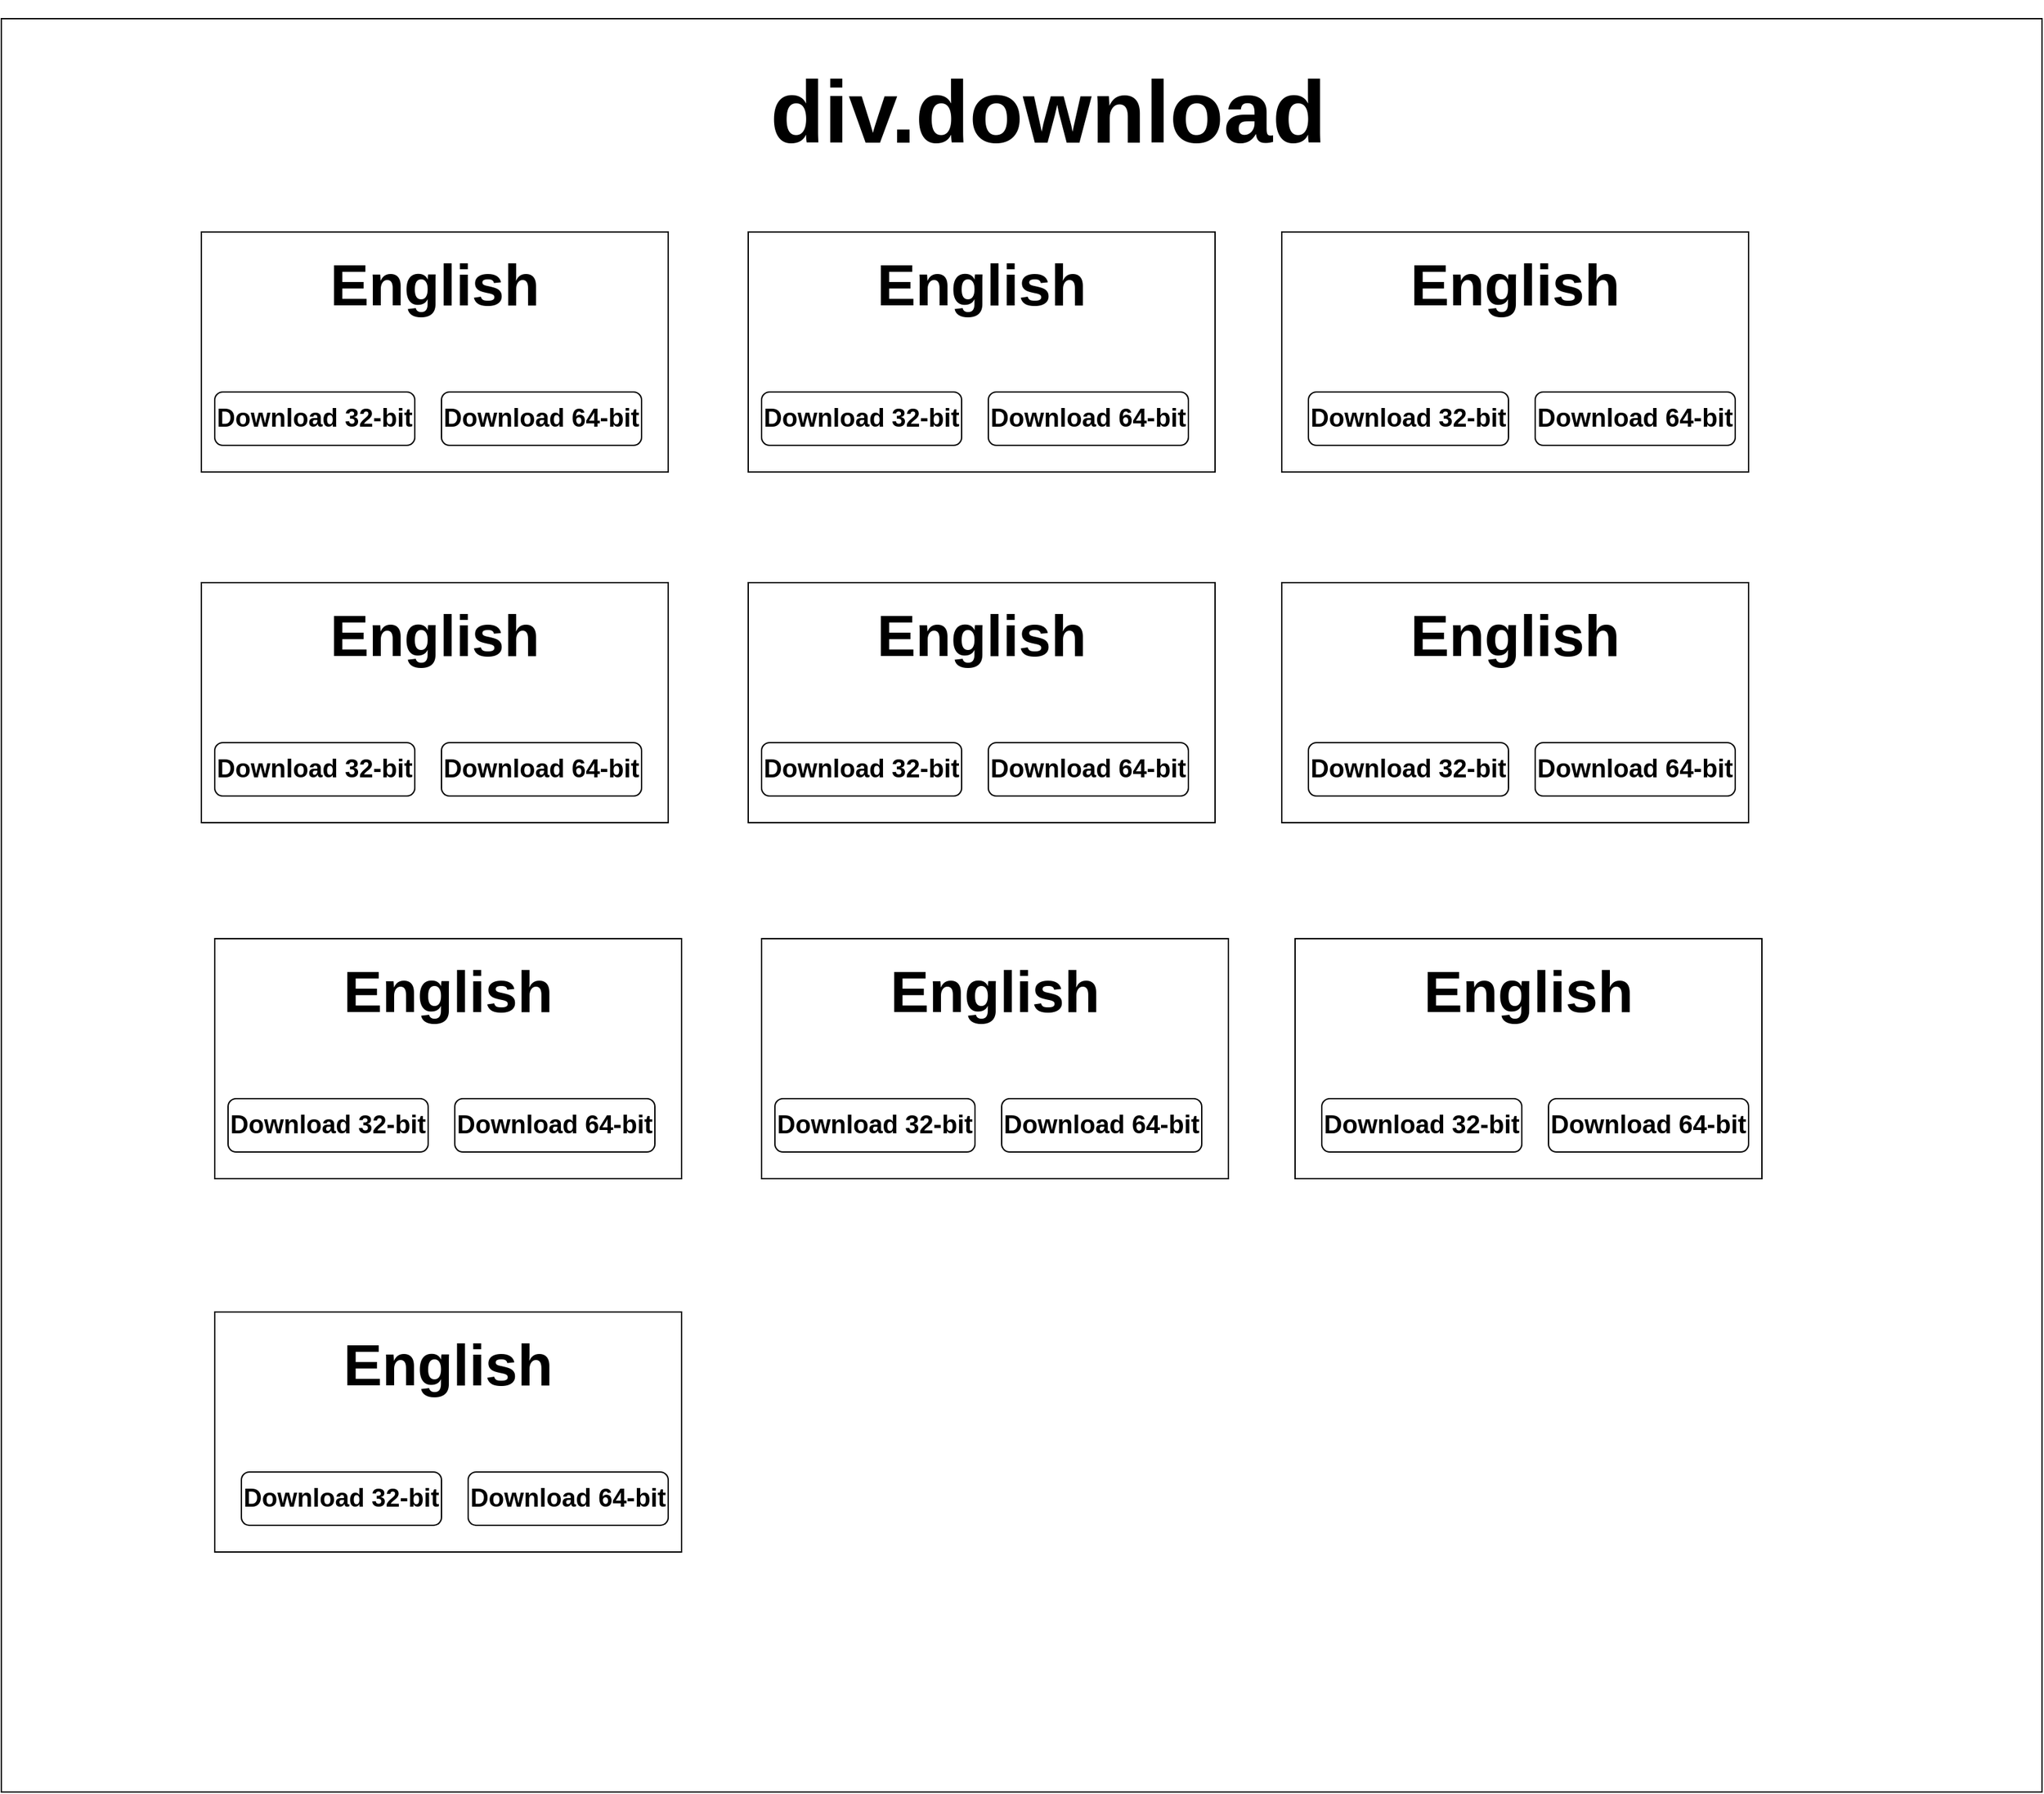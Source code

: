 <mxfile version="22.1.0" type="github">
  <diagram name="Page-1" id="rAink26EUK1kWFLHvjcu">
    <mxGraphModel dx="3470" dy="1183" grid="1" gridSize="10" guides="1" tooltips="1" connect="1" arrows="1" fold="1" page="1" pageScale="1" pageWidth="1100" pageHeight="850" math="0" shadow="0">
      <root>
        <mxCell id="0" />
        <mxCell id="1" parent="0" />
        <mxCell id="QPd9SaOT8a-m1l_33nVP-1" value="" style="rounded=0;whiteSpace=wrap;html=1;" parent="1" vertex="1">
          <mxGeometry x="180" y="60" width="1530" height="1330" as="geometry" />
        </mxCell>
        <mxCell id="QPd9SaOT8a-m1l_33nVP-3" value="" style="rounded=0;whiteSpace=wrap;html=1;" parent="1" vertex="1">
          <mxGeometry x="330" y="220" width="350" height="180" as="geometry" />
        </mxCell>
        <mxCell id="QPd9SaOT8a-m1l_33nVP-4" value="&lt;h1&gt;div.download&lt;/h1&gt;" style="text;html=1;strokeColor=none;fillColor=none;align=center;verticalAlign=middle;whiteSpace=wrap;rounded=0;fontSize=33;" parent="1" vertex="1">
          <mxGeometry x="740" y="80" width="450" height="100" as="geometry" />
        </mxCell>
        <mxCell id="QPd9SaOT8a-m1l_33nVP-5" value="&lt;h2&gt;English&lt;/h2&gt;" style="text;html=1;strokeColor=none;fillColor=none;align=center;verticalAlign=middle;whiteSpace=wrap;rounded=0;fontSize=29;" parent="1" vertex="1">
          <mxGeometry x="405" y="230" width="200" height="60" as="geometry" />
        </mxCell>
        <mxCell id="QPd9SaOT8a-m1l_33nVP-6" value="&lt;h4&gt;Download 32-bit&lt;/h4&gt;" style="rounded=1;whiteSpace=wrap;html=1;fontSize=19;" parent="1" vertex="1">
          <mxGeometry x="340" y="340" width="150" height="40" as="geometry" />
        </mxCell>
        <mxCell id="QPd9SaOT8a-m1l_33nVP-7" value="&lt;h4&gt;Download 64-bit&lt;/h4&gt;" style="rounded=1;whiteSpace=wrap;html=1;fontSize=19;" parent="1" vertex="1">
          <mxGeometry x="510" y="340" width="150" height="40" as="geometry" />
        </mxCell>
        <mxCell id="QPd9SaOT8a-m1l_33nVP-8" value="" style="rounded=0;whiteSpace=wrap;html=1;" parent="1" vertex="1">
          <mxGeometry x="740" y="220" width="350" height="180" as="geometry" />
        </mxCell>
        <mxCell id="QPd9SaOT8a-m1l_33nVP-9" value="&lt;h2&gt;English&lt;/h2&gt;" style="text;html=1;strokeColor=none;fillColor=none;align=center;verticalAlign=middle;whiteSpace=wrap;rounded=0;fontSize=29;" parent="1" vertex="1">
          <mxGeometry x="815" y="230" width="200" height="60" as="geometry" />
        </mxCell>
        <mxCell id="QPd9SaOT8a-m1l_33nVP-10" value="&lt;h4&gt;Download 32-bit&lt;/h4&gt;" style="rounded=1;whiteSpace=wrap;html=1;fontSize=19;" parent="1" vertex="1">
          <mxGeometry x="750" y="340" width="150" height="40" as="geometry" />
        </mxCell>
        <mxCell id="QPd9SaOT8a-m1l_33nVP-11" value="&lt;h4&gt;Download 64-bit&lt;/h4&gt;" style="rounded=1;whiteSpace=wrap;html=1;fontSize=19;" parent="1" vertex="1">
          <mxGeometry x="920" y="340" width="150" height="40" as="geometry" />
        </mxCell>
        <mxCell id="QPd9SaOT8a-m1l_33nVP-12" value="" style="rounded=0;whiteSpace=wrap;html=1;" parent="1" vertex="1">
          <mxGeometry x="1140" y="220" width="350" height="180" as="geometry" />
        </mxCell>
        <mxCell id="QPd9SaOT8a-m1l_33nVP-13" value="&lt;h2&gt;English&lt;/h2&gt;" style="text;html=1;strokeColor=none;fillColor=none;align=center;verticalAlign=middle;whiteSpace=wrap;rounded=0;fontSize=29;" parent="1" vertex="1">
          <mxGeometry x="1215" y="230" width="200" height="60" as="geometry" />
        </mxCell>
        <mxCell id="QPd9SaOT8a-m1l_33nVP-14" value="&lt;h4&gt;Download 32-bit&lt;/h4&gt;" style="rounded=1;whiteSpace=wrap;html=1;fontSize=19;" parent="1" vertex="1">
          <mxGeometry x="1160" y="340" width="150" height="40" as="geometry" />
        </mxCell>
        <mxCell id="QPd9SaOT8a-m1l_33nVP-15" value="&lt;h4&gt;Download 64-bit&lt;/h4&gt;" style="rounded=1;whiteSpace=wrap;html=1;fontSize=19;" parent="1" vertex="1">
          <mxGeometry x="1330" y="340" width="150" height="40" as="geometry" />
        </mxCell>
        <mxCell id="QPd9SaOT8a-m1l_33nVP-18" value="" style="rounded=0;whiteSpace=wrap;html=1;" parent="1" vertex="1">
          <mxGeometry x="340" y="750" width="350" height="180" as="geometry" />
        </mxCell>
        <mxCell id="QPd9SaOT8a-m1l_33nVP-19" value="&lt;h2&gt;English&lt;/h2&gt;" style="text;html=1;strokeColor=none;fillColor=none;align=center;verticalAlign=middle;whiteSpace=wrap;rounded=0;fontSize=29;" parent="1" vertex="1">
          <mxGeometry x="415" y="760" width="200" height="60" as="geometry" />
        </mxCell>
        <mxCell id="QPd9SaOT8a-m1l_33nVP-20" value="&lt;h4&gt;Download 32-bit&lt;/h4&gt;" style="rounded=1;whiteSpace=wrap;html=1;fontSize=19;" parent="1" vertex="1">
          <mxGeometry x="350" y="870" width="150" height="40" as="geometry" />
        </mxCell>
        <mxCell id="QPd9SaOT8a-m1l_33nVP-21" value="&lt;h4&gt;Download 64-bit&lt;/h4&gt;" style="rounded=1;whiteSpace=wrap;html=1;fontSize=19;" parent="1" vertex="1">
          <mxGeometry x="520" y="870" width="150" height="40" as="geometry" />
        </mxCell>
        <mxCell id="QPd9SaOT8a-m1l_33nVP-22" value="" style="rounded=0;whiteSpace=wrap;html=1;" parent="1" vertex="1">
          <mxGeometry x="750" y="750" width="350" height="180" as="geometry" />
        </mxCell>
        <mxCell id="QPd9SaOT8a-m1l_33nVP-23" value="&lt;h2&gt;English&lt;/h2&gt;" style="text;html=1;strokeColor=none;fillColor=none;align=center;verticalAlign=middle;whiteSpace=wrap;rounded=0;fontSize=29;" parent="1" vertex="1">
          <mxGeometry x="825" y="760" width="200" height="60" as="geometry" />
        </mxCell>
        <mxCell id="QPd9SaOT8a-m1l_33nVP-24" value="&lt;h4&gt;Download 32-bit&lt;/h4&gt;" style="rounded=1;whiteSpace=wrap;html=1;fontSize=19;" parent="1" vertex="1">
          <mxGeometry x="760" y="870" width="150" height="40" as="geometry" />
        </mxCell>
        <mxCell id="QPd9SaOT8a-m1l_33nVP-25" value="&lt;h4&gt;Download 64-bit&lt;/h4&gt;" style="rounded=1;whiteSpace=wrap;html=1;fontSize=19;" parent="1" vertex="1">
          <mxGeometry x="930" y="870" width="150" height="40" as="geometry" />
        </mxCell>
        <mxCell id="QPd9SaOT8a-m1l_33nVP-26" value="" style="rounded=0;whiteSpace=wrap;html=1;" parent="1" vertex="1">
          <mxGeometry x="1150" y="750" width="350" height="180" as="geometry" />
        </mxCell>
        <mxCell id="QPd9SaOT8a-m1l_33nVP-27" value="&lt;h2&gt;English&lt;/h2&gt;" style="text;html=1;strokeColor=none;fillColor=none;align=center;verticalAlign=middle;whiteSpace=wrap;rounded=0;fontSize=29;" parent="1" vertex="1">
          <mxGeometry x="1225" y="760" width="200" height="60" as="geometry" />
        </mxCell>
        <mxCell id="QPd9SaOT8a-m1l_33nVP-28" value="&lt;h4&gt;Download 32-bit&lt;/h4&gt;" style="rounded=1;whiteSpace=wrap;html=1;fontSize=19;" parent="1" vertex="1">
          <mxGeometry x="1170" y="870" width="150" height="40" as="geometry" />
        </mxCell>
        <mxCell id="QPd9SaOT8a-m1l_33nVP-29" value="&lt;h4&gt;Download 64-bit&lt;/h4&gt;" style="rounded=1;whiteSpace=wrap;html=1;fontSize=19;" parent="1" vertex="1">
          <mxGeometry x="1340" y="870" width="150" height="40" as="geometry" />
        </mxCell>
        <mxCell id="QPd9SaOT8a-m1l_33nVP-30" value="" style="rounded=0;whiteSpace=wrap;html=1;" parent="1" vertex="1">
          <mxGeometry x="330" y="483" width="350" height="180" as="geometry" />
        </mxCell>
        <mxCell id="QPd9SaOT8a-m1l_33nVP-31" value="&lt;h2&gt;English&lt;/h2&gt;" style="text;html=1;strokeColor=none;fillColor=none;align=center;verticalAlign=middle;whiteSpace=wrap;rounded=0;fontSize=29;" parent="1" vertex="1">
          <mxGeometry x="405" y="493" width="200" height="60" as="geometry" />
        </mxCell>
        <mxCell id="QPd9SaOT8a-m1l_33nVP-32" value="&lt;h4&gt;Download 32-bit&lt;/h4&gt;" style="rounded=1;whiteSpace=wrap;html=1;fontSize=19;" parent="1" vertex="1">
          <mxGeometry x="340" y="603" width="150" height="40" as="geometry" />
        </mxCell>
        <mxCell id="QPd9SaOT8a-m1l_33nVP-33" value="&lt;h4&gt;Download 64-bit&lt;/h4&gt;" style="rounded=1;whiteSpace=wrap;html=1;fontSize=19;" parent="1" vertex="1">
          <mxGeometry x="510" y="603" width="150" height="40" as="geometry" />
        </mxCell>
        <mxCell id="QPd9SaOT8a-m1l_33nVP-34" value="" style="rounded=0;whiteSpace=wrap;html=1;" parent="1" vertex="1">
          <mxGeometry x="740" y="483" width="350" height="180" as="geometry" />
        </mxCell>
        <mxCell id="QPd9SaOT8a-m1l_33nVP-35" value="&lt;h2&gt;English&lt;/h2&gt;" style="text;html=1;strokeColor=none;fillColor=none;align=center;verticalAlign=middle;whiteSpace=wrap;rounded=0;fontSize=29;" parent="1" vertex="1">
          <mxGeometry x="815" y="493" width="200" height="60" as="geometry" />
        </mxCell>
        <mxCell id="QPd9SaOT8a-m1l_33nVP-36" value="&lt;h4&gt;Download 32-bit&lt;/h4&gt;" style="rounded=1;whiteSpace=wrap;html=1;fontSize=19;" parent="1" vertex="1">
          <mxGeometry x="750" y="603" width="150" height="40" as="geometry" />
        </mxCell>
        <mxCell id="QPd9SaOT8a-m1l_33nVP-37" value="&lt;h4&gt;Download 64-bit&lt;/h4&gt;" style="rounded=1;whiteSpace=wrap;html=1;fontSize=19;" parent="1" vertex="1">
          <mxGeometry x="920" y="603" width="150" height="40" as="geometry" />
        </mxCell>
        <mxCell id="QPd9SaOT8a-m1l_33nVP-38" value="" style="rounded=0;whiteSpace=wrap;html=1;" parent="1" vertex="1">
          <mxGeometry x="1140" y="483" width="350" height="180" as="geometry" />
        </mxCell>
        <mxCell id="QPd9SaOT8a-m1l_33nVP-39" value="&lt;h2&gt;English&lt;/h2&gt;" style="text;html=1;strokeColor=none;fillColor=none;align=center;verticalAlign=middle;whiteSpace=wrap;rounded=0;fontSize=29;" parent="1" vertex="1">
          <mxGeometry x="1215" y="493" width="200" height="60" as="geometry" />
        </mxCell>
        <mxCell id="QPd9SaOT8a-m1l_33nVP-40" value="&lt;h4&gt;Download 32-bit&lt;/h4&gt;" style="rounded=1;whiteSpace=wrap;html=1;fontSize=19;" parent="1" vertex="1">
          <mxGeometry x="1160" y="603" width="150" height="40" as="geometry" />
        </mxCell>
        <mxCell id="QPd9SaOT8a-m1l_33nVP-41" value="&lt;h4&gt;Download 64-bit&lt;/h4&gt;" style="rounded=1;whiteSpace=wrap;html=1;fontSize=19;" parent="1" vertex="1">
          <mxGeometry x="1330" y="603" width="150" height="40" as="geometry" />
        </mxCell>
        <mxCell id="Wr9yvHwqf5QZwj39NWsL-3" value="" style="rounded=0;whiteSpace=wrap;html=1;" vertex="1" parent="1">
          <mxGeometry x="340" y="1030" width="350" height="180" as="geometry" />
        </mxCell>
        <mxCell id="Wr9yvHwqf5QZwj39NWsL-4" value="&lt;h2&gt;English&lt;/h2&gt;" style="text;html=1;strokeColor=none;fillColor=none;align=center;verticalAlign=middle;whiteSpace=wrap;rounded=0;fontSize=29;" vertex="1" parent="1">
          <mxGeometry x="415" y="1040" width="200" height="60" as="geometry" />
        </mxCell>
        <mxCell id="Wr9yvHwqf5QZwj39NWsL-5" value="&lt;h4&gt;Download 32-bit&lt;/h4&gt;" style="rounded=1;whiteSpace=wrap;html=1;fontSize=19;" vertex="1" parent="1">
          <mxGeometry x="360" y="1150" width="150" height="40" as="geometry" />
        </mxCell>
        <mxCell id="Wr9yvHwqf5QZwj39NWsL-6" value="&lt;h4&gt;Download 64-bit&lt;/h4&gt;" style="rounded=1;whiteSpace=wrap;html=1;fontSize=19;" vertex="1" parent="1">
          <mxGeometry x="530" y="1150" width="150" height="40" as="geometry" />
        </mxCell>
      </root>
    </mxGraphModel>
  </diagram>
</mxfile>
